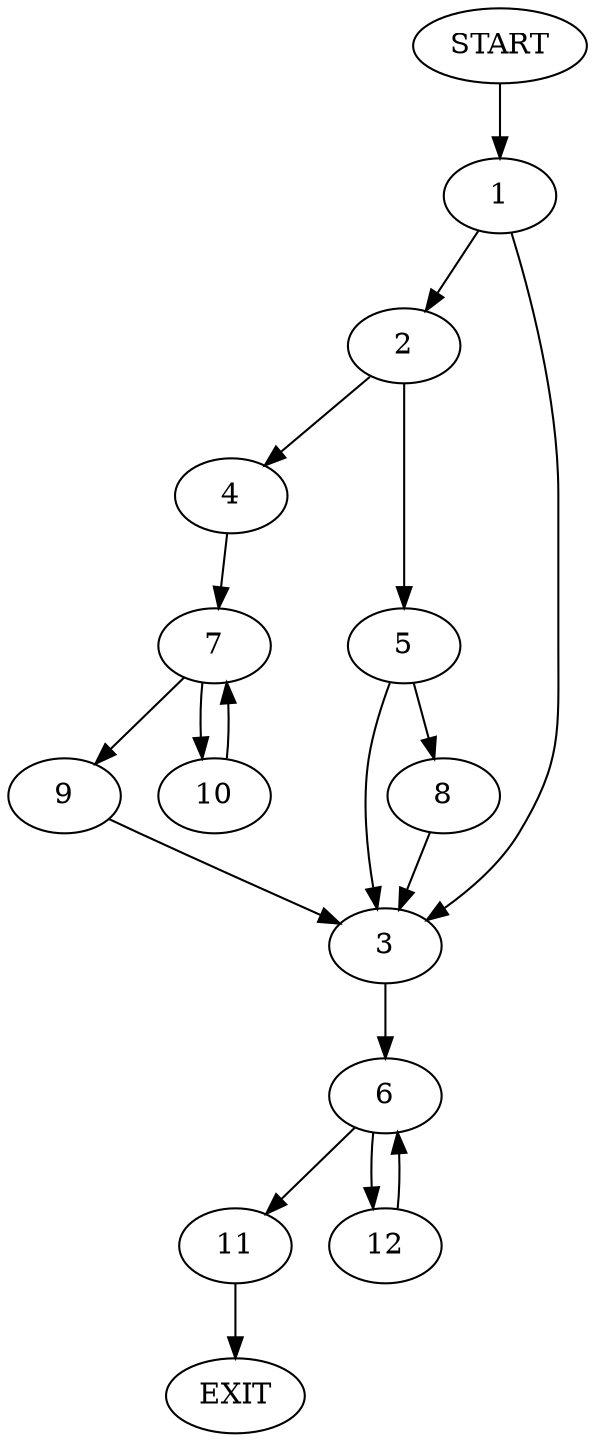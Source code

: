 digraph {
0 [label="START"]
13 [label="EXIT"]
0 -> 1
1 -> 2
1 -> 3
2 -> 4
2 -> 5
3 -> 6
4 -> 7
5 -> 8
5 -> 3
7 -> 9
7 -> 10
10 -> 7
9 -> 3
8 -> 3
6 -> 11
6 -> 12
12 -> 6
11 -> 13
}
